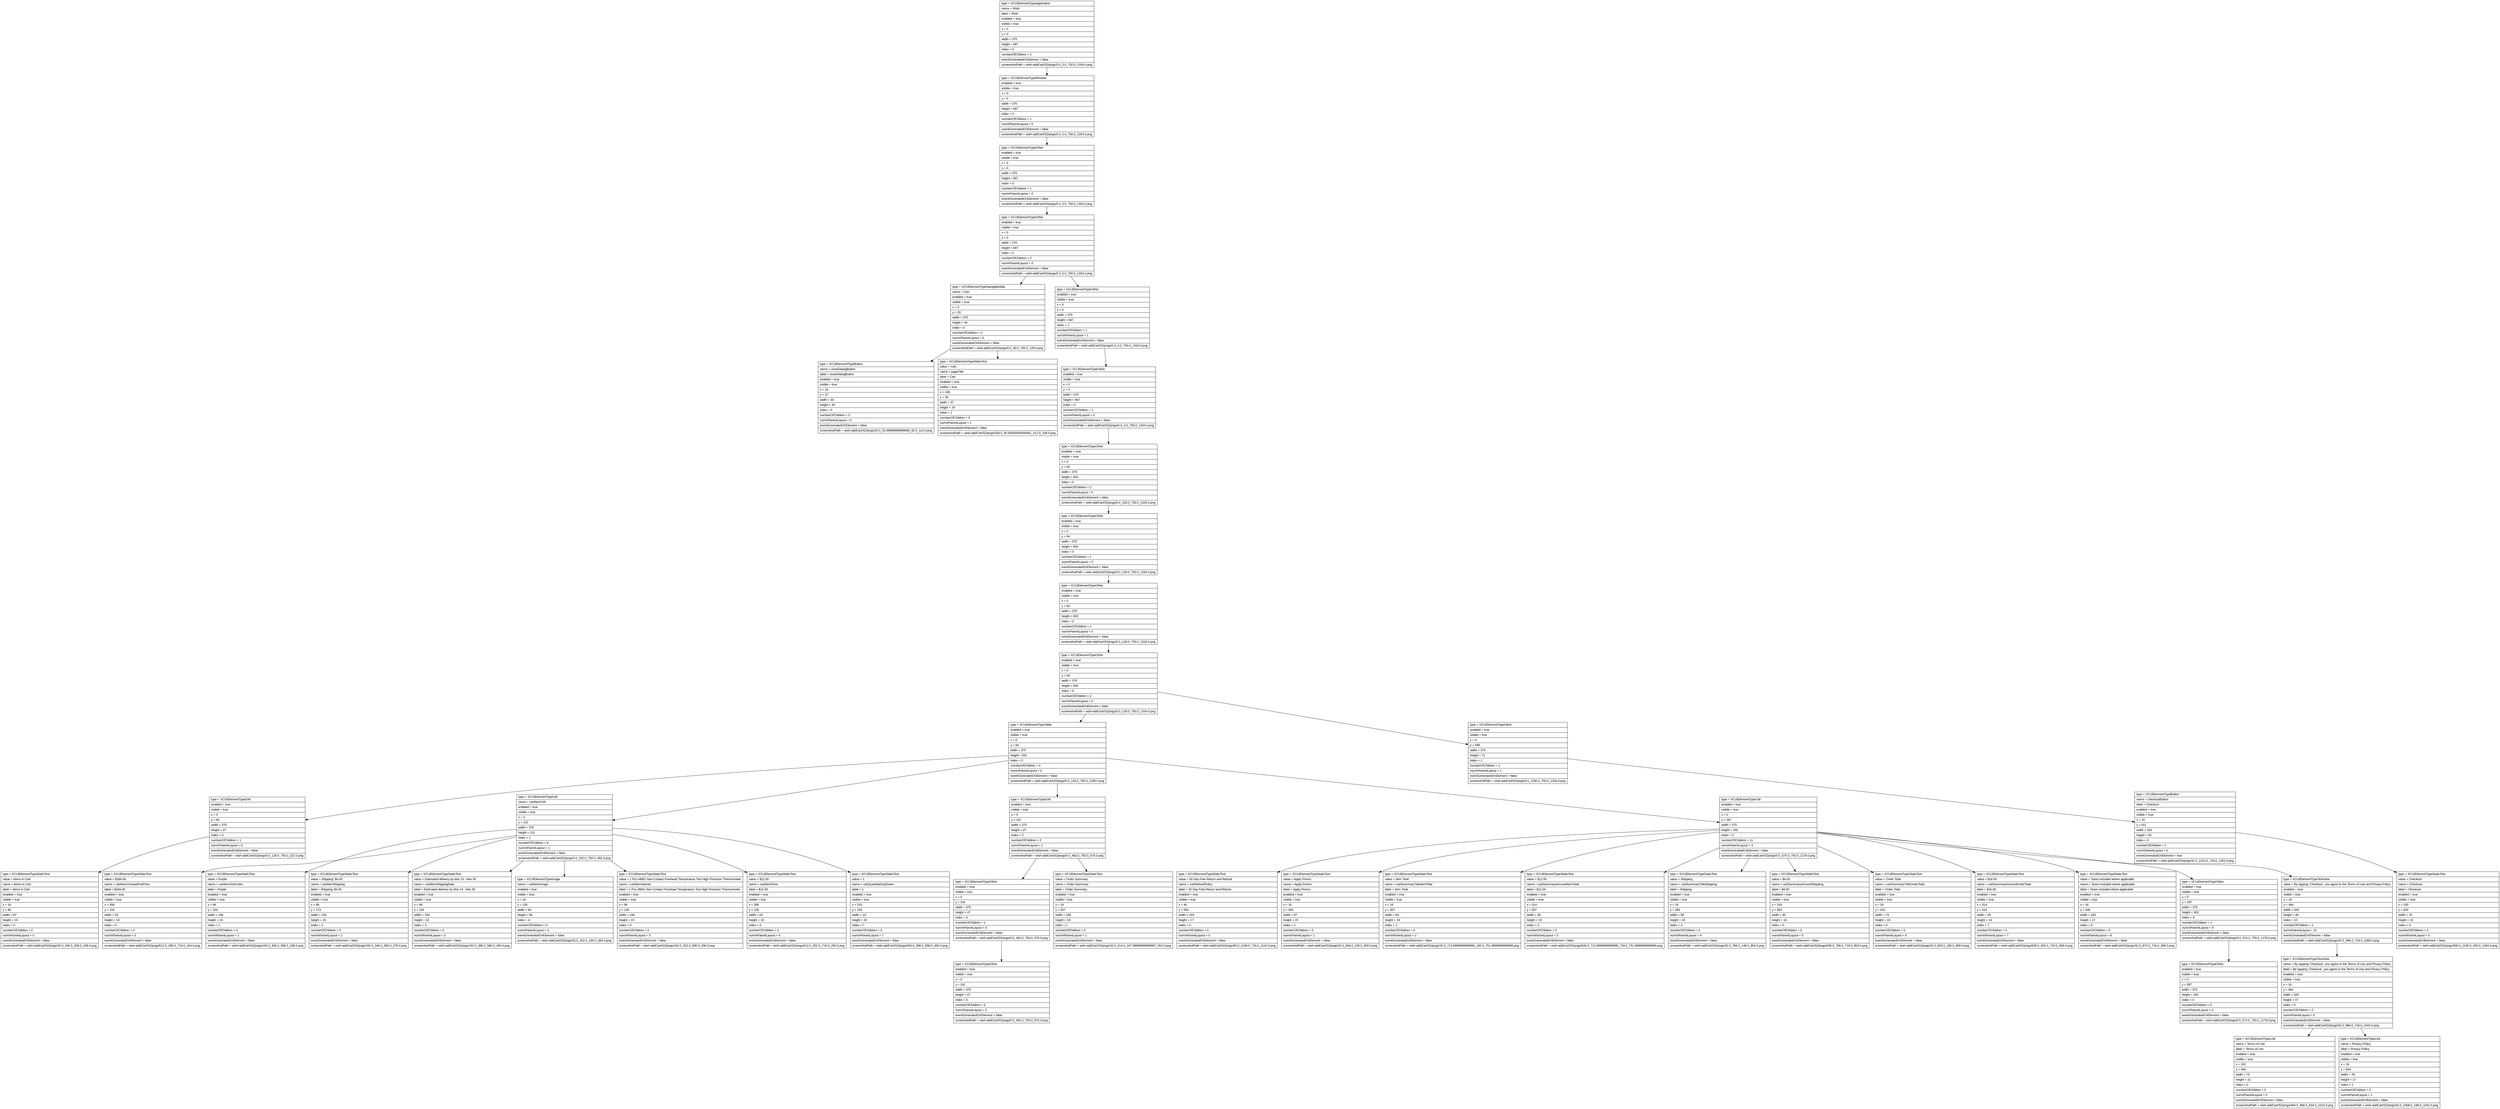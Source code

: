 digraph Layout {

	node [shape=record fontname=Arial];

	0	[label="{type = XCUIElementTypeApplication\l|name = Wish\l|label = Wish\l|enabled = true\l|visible = true\l|x = 0\l|y = 0\l|width = 375\l|height = 667\l|index = 0\l|numberOfChildren = 2\l|eventGeneratedOnElement = false \l|screenshotPath = wish-addCart/S2/pngs/0.0_0.0_750.0_1334.0.png\l}"]
	1	[label="{type = XCUIElementTypeWindow\l|enabled = true\l|visible = true\l|x = 0\l|y = 0\l|width = 375\l|height = 667\l|index = 0\l|numberOfChildren = 1\l|numInParentLayout = 0\l|eventGeneratedOnElement = false \l|screenshotPath = wish-addCart/S2/pngs/0.0_0.0_750.0_1334.0.png\l}"]
	2	[label="{type = XCUIElementTypeOther\l|enabled = true\l|visible = true\l|x = 0\l|y = 0\l|width = 375\l|height = 667\l|index = 0\l|numberOfChildren = 1\l|numInParentLayout = 0\l|eventGeneratedOnElement = false \l|screenshotPath = wish-addCart/S2/pngs/0.0_0.0_750.0_1334.0.png\l}"]
	3	[label="{type = XCUIElementTypeOther\l|enabled = true\l|visible = true\l|x = 0\l|y = 0\l|width = 375\l|height = 667\l|index = 0\l|numberOfChildren = 2\l|numInParentLayout = 0\l|eventGeneratedOnElement = false \l|screenshotPath = wish-addCart/S2/pngs/0.0_0.0_750.0_1334.0.png\l}"]
	4	[label="{type = XCUIElementTypeNavigationBar\l|name = Cart\l|enabled = true\l|visible = true\l|x = 0\l|y = 20\l|width = 375\l|height = 44\l|index = 0\l|numberOfChildren = 2\l|numInParentLayout = 0\l|eventGeneratedOnElement = false \l|screenshotPath = wish-addCart/S2/pngs/0.0_40.0_750.0_128.0.png\l}"]
	5	[label="{type = XCUIElementTypeOther\l|enabled = true\l|visible = true\l|x = 0\l|y = 0\l|width = 375\l|height = 667\l|index = 1\l|numberOfChildren = 1\l|numInParentLayout = 1\l|eventGeneratedOnElement = false \l|screenshotPath = wish-addCart/S2/pngs/0.0_0.0_750.0_1334.0.png\l}"]
	6	[label="{type = XCUIElementTypeButton\l|name = closeDialogButton\l|label = closeDialogButton\l|enabled = true\l|visible = true\l|x = 16\l|y = 27\l|width = 30\l|height = 30\l|index = 0\l|numberOfChildren = 0\l|numInParentLayout = 0\l|eventGeneratedOnElement = false \l|screenshotPath = wish-addCart/S2/pngs/32.0_53.99999999999999_92.0_114.0.png\l}"]
	7	[label="{type = XCUIElementTypeStaticText\l|value = Cart\l|name = pageTitle\l|label = Cart\l|enabled = true\l|visible = true\l|x = 169\l|y = 30\l|width = 37\l|height = 24\l|index = 1\l|numberOfChildren = 0\l|numInParentLayout = 1\l|eventGeneratedOnElement = false \l|screenshotPath = wish-addCart/S2/pngs/338.0_60.00000000000001_412.0_108.0.png\l}"]
	8	[label="{type = XCUIElementTypeOther\l|enabled = true\l|visible = true\l|x = 0\l|y = 0\l|width = 375\l|height = 667\l|index = 0\l|numberOfChildren = 1\l|numInParentLayout = 0\l|eventGeneratedOnElement = false \l|screenshotPath = wish-addCart/S2/pngs/0.0_0.0_750.0_1334.0.png\l}"]
	9	[label="{type = XCUIElementTypeOther\l|enabled = true\l|visible = true\l|x = 0\l|y = 64\l|width = 375\l|height = 603\l|index = 0\l|numberOfChildren = 2\l|numInParentLayout = 0\l|eventGeneratedOnElement = false \l|screenshotPath = wish-addCart/S2/pngs/0.0_128.0_750.0_1334.0.png\l}"]
	10	[label="{type = XCUIElementTypeOther\l|enabled = true\l|visible = true\l|x = 0\l|y = 64\l|width = 375\l|height = 603\l|index = 0\l|numberOfChildren = 1\l|numInParentLayout = 0\l|eventGeneratedOnElement = false \l|screenshotPath = wish-addCart/S2/pngs/0.0_128.0_750.0_1334.0.png\l}"]
	11	[label="{type = XCUIElementTypeOther\l|enabled = true\l|visible = true\l|x = 0\l|y = 64\l|width = 375\l|height = 603\l|index = 0\l|numberOfChildren = 1\l|numInParentLayout = 0\l|eventGeneratedOnElement = false \l|screenshotPath = wish-addCart/S2/pngs/0.0_128.0_750.0_1334.0.png\l}"]
	12	[label="{type = XCUIElementTypeOther\l|enabled = true\l|visible = true\l|x = 0\l|y = 64\l|width = 375\l|height = 603\l|index = 0\l|numberOfChildren = 2\l|numInParentLayout = 0\l|eventGeneratedOnElement = false \l|screenshotPath = wish-addCart/S2/pngs/0.0_128.0_750.0_1334.0.png\l}"]
	13	[label="{type = XCUIElementTypeTable\l|enabled = true\l|visible = true\l|x = 0\l|y = 64\l|width = 375\l|height = 531\l|index = 0\l|numberOfChildren = 4\l|numInParentLayout = 0\l|eventGeneratedOnElement = false \l|screenshotPath = wish-addCart/S2/pngs/0.0_128.0_750.0_1190.0.png\l}"]
	14	[label="{type = XCUIElementTypeOther\l|enabled = true\l|visible = true\l|x = 0\l|y = 595\l|width = 375\l|height = 72\l|index = 1\l|numberOfChildren = 1\l|numInParentLayout = 1\l|eventGeneratedOnElement = false \l|screenshotPath = wish-addCart/S2/pngs/0.0_1190.0_750.0_1334.0.png\l}"]
	15	[label="{type = XCUIElementTypeCell\l|enabled = true\l|visible = true\l|x = 0\l|y = 64\l|width = 375\l|height = 47\l|index = 0\l|numberOfChildren = 1\l|numInParentLayout = 0\l|eventGeneratedOnElement = false \l|screenshotPath = wish-addCart/S2/pngs/0.0_128.0_750.0_222.0.png\l}"]
	16	[label="{type = XCUIElementTypeCell\l|name = cartItemCell\l|enabled = true\l|visible = true\l|x = 0\l|y = 110\l|width = 375\l|height = 131\l|index = 1\l|numberOfChildren = 8\l|numInParentLayout = 1\l|eventGeneratedOnElement = false \l|screenshotPath = wish-addCart/S2/pngs/0.0_220.0_750.0_482.0.png\l}"]
	17	[label="{type = XCUIElementTypeCell\l|enabled = true\l|visible = true\l|x = 0\l|y = 241\l|width = 375\l|height = 47\l|index = 2\l|numberOfChildren = 2\l|numInParentLayout = 2\l|eventGeneratedOnElement = false \l|screenshotPath = wish-addCart/S2/pngs/0.0_482.0_750.0_576.0.png\l}"]
	18	[label="{type = XCUIElementTypeCell\l|enabled = true\l|visible = true\l|x = 0\l|y = 287\l|width = 375\l|height = 302\l|index = 3\l|numberOfChildren = 11\l|numInParentLayout = 3\l|eventGeneratedOnElement = false \l|screenshotPath = wish-addCart/S2/pngs/0.0_574.0_750.0_1178.0.png\l}"]
	19	[label="{type = XCUIElementTypeButton\l|name = checkoutButton\l|label = Checkout\l|enabled = true\l|visible = true\l|x = 16\l|y = 611\l|width = 343\l|height = 40\l|index = 0\l|numberOfChildren = 1\l|numInParentLayout = 0\l|eventGeneratedOnElement = true \l|screenshotPath = wish-addCart/S2/pngs/32.0_1222.0_718.0_1302.0.png\l}"]
	20	[label="{type = XCUIElementTypeStaticText\l|value = Items in Cart\l|name = Items in Cart\l|label = Items in Cart\l|enabled = true\l|visible = true\l|x = 16\l|y = 80\l|width = 87\l|height = 19\l|index = 0\l|numberOfChildren = 0\l|numInParentLayout = 0\l|eventGeneratedOnElement = false \l|screenshotPath = wish-addCart/S2/pngs/32.0_160.0_206.0_198.0.png\l}"]
	21	[label="{type = XCUIElementTypeStaticText\l|value = $184.00\l|name = cartItemCrossedOutPrice\l|label = $184.00\l|enabled = true\l|visible = true\l|x = 306\l|y = 153\l|width = 53\l|height = 19\l|index = 0\l|numberOfChildren = 0\l|numInParentLayout = 0\l|eventGeneratedOnElement = false \l|screenshotPath = wish-addCart/S2/pngs/612.0_306.0_718.0_344.0.png\l}"]
	22	[label="{type = XCUIElementTypeStaticText\l|value = Purple\l|name = cartItemSizeColor\l|label = Purple\l|enabled = true\l|visible = true\l|x = 96\l|y = 153\l|width = 194\l|height = 16\l|index = 1\l|numberOfChildren = 0\l|numInParentLayout = 1\l|eventGeneratedOnElement = false \l|screenshotPath = wish-addCart/S2/pngs/192.0_306.0_580.0_338.0.png\l}"]
	23	[label="{type = XCUIElementTypeStaticText\l|value = Shipping:  $4.00\l|name = cartItemShipping\l|label = Shipping:  $4.00\l|enabled = true\l|visible = true\l|x = 96\l|y = 173\l|width = 194\l|height = 16\l|index = 2\l|numberOfChildren = 0\l|numInParentLayout = 2\l|eventGeneratedOnElement = false \l|screenshotPath = wish-addCart/S2/pngs/192.0_346.0_580.0_378.0.png\l}"]
	24	[label="{type = XCUIElementTypeStaticText\l|value = Estimated delivery by Mar 14 - Mar 30\l|name = cartItemShippingDate\l|label = Estimated delivery by Mar 14 - Mar 30\l|enabled = true\l|visible = true\l|x = 96\l|y = 193\l|width = 194\l|height = 32\l|index = 3\l|numberOfChildren = 0\l|numInParentLayout = 3\l|eventGeneratedOnElement = false \l|screenshotPath = wish-addCart/S2/pngs/192.0_386.0_580.0_450.0.png\l}"]
	25	[label="{type = XCUIElementTypeImage\l|name = cartItemImage\l|enabled = true\l|visible = true\l|x = 16\l|y = 126\l|width = 64\l|height = 66\l|index = 4\l|numberOfChildren = 0\l|numInParentLayout = 4\l|eventGeneratedOnElement = false \l|screenshotPath = wish-addCart/S2/pngs/32.0_252.0_160.0_384.0.png\l}"]
	26	[label="{type = XCUIElementTypeStaticText\l|value = 1 Pcs Ht801 Non-Contact Forehead Temperature Tool High Precision Thermometer\l|name = cartItemNames\l|label = 1 Pcs Ht801 Non-Contact Forehead Temperature Tool High Precision Thermometer\l|enabled = true\l|visible = true\l|x = 96\l|y = 126\l|width = 194\l|height = 19\l|index = 5\l|numberOfChildren = 0\l|numInParentLayout = 5\l|eventGeneratedOnElement = false \l|screenshotPath = wish-addCart/S2/pngs/192.0_252.0_580.0_290.0.png\l}"]
	27	[label="{type = XCUIElementTypeStaticText\l|value = $12.00\l|name = cartItemPrice\l|label = $12.00\l|enabled = true\l|visible = true\l|x = 306\l|y = 126\l|width = 53\l|height = 19\l|index = 6\l|numberOfChildren = 0\l|numInParentLayout = 6\l|eventGeneratedOnElement = false \l|screenshotPath = wish-addCart/S2/pngs/612.0_252.0_718.0_290.0.png\l}"]
	28	[label="{type = XCUIElementTypeStaticText\l|value = 1\l|name = cartQuantityDropDown\l|label = 1\l|enabled = true\l|visible = true\l|x = 315\l|y = 193\l|width = 14\l|height = 32\l|index = 7\l|numberOfChildren = 0\l|numInParentLayout = 7\l|eventGeneratedOnElement = false \l|screenshotPath = wish-addCart/S2/pngs/630.0_386.0_658.0_450.0.png\l}"]
	29	[label="{type = XCUIElementTypeOther\l|enabled = true\l|visible = true\l|x = 0\l|y = 241\l|width = 375\l|height = 47\l|index = 0\l|numberOfChildren = 1\l|numInParentLayout = 0\l|eventGeneratedOnElement = false \l|screenshotPath = wish-addCart/S2/pngs/0.0_482.0_750.0_576.0.png\l}"]
	30	[label="{type = XCUIElementTypeStaticText\l|value = Order Summary\l|name = Order Summary\l|label = Order Summary\l|enabled = true\l|visible = true\l|x = 16\l|y = 257\l|width = 108\l|height = 19\l|index = 1\l|numberOfChildren = 0\l|numInParentLayout = 1\l|eventGeneratedOnElement = false \l|screenshotPath = wish-addCart/S2/pngs/32.0_514.0_247.99999999999997_552.0.png\l}"]
	31	[label="{type = XCUIElementTypeStaticText\l|value = 30 Day Free Return and Refund\l|name = cartRefundPolicy\l|label = 30 Day Free Return and Refund\l|enabled = true\l|visible = true\l|x = 40\l|y = 554\l|width = 319\l|height = 17\l|index = 0\l|numberOfChildren = 0\l|numInParentLayout = 0\l|eventGeneratedOnElement = false \l|screenshotPath = wish-addCart/S2/pngs/80.0_1108.0_718.0_1142.0.png\l}"]
	32	[label="{type = XCUIElementTypeStaticText\l|value = Apply Promo\l|name = Apply Promo\l|label = Apply Promo\l|enabled = true\l|visible = true\l|x = 16\l|y = 303\l|width = 97\l|height = 22\l|index = 1\l|numberOfChildren = 0\l|numInParentLayout = 1\l|eventGeneratedOnElement = false \l|screenshotPath = wish-addCart/S2/pngs/32.0_606.0_226.0_650.0.png\l}"]
	33	[label="{type = XCUIElementTypeStaticText\l|value = Item Total\l|name = cartSummaryTitleItemTotal\l|label = Item Total\l|enabled = true\l|visible = true\l|x = 16\l|y = 357\l|width = 64\l|height = 19\l|index = 2\l|numberOfChildren = 0\l|numInParentLayout = 2\l|eventGeneratedOnElement = false \l|screenshotPath = wish-addCart/S2/pngs/32.0_713.9999999999999_160.0_751.9999999999999.png\l}"]
	34	[label="{type = XCUIElementTypeStaticText\l|value = $12.00\l|name = cartSummaryAmountItemTotal\l|label = $12.00\l|enabled = true\l|visible = true\l|x = 314\l|y = 357\l|width = 45\l|height = 19\l|index = 3\l|numberOfChildren = 0\l|numInParentLayout = 3\l|eventGeneratedOnElement = false \l|screenshotPath = wish-addCart/S2/pngs/628.0_713.9999999999999_718.0_751.9999999999999.png\l}"]
	35	[label="{type = XCUIElementTypeStaticText\l|value = Shipping\l|name = cartSummaryTitleShipping\l|label = Shipping\l|enabled = true\l|visible = true\l|x = 16\l|y = 383\l|width = 58\l|height = 19\l|index = 4\l|numberOfChildren = 0\l|numInParentLayout = 4\l|eventGeneratedOnElement = false \l|screenshotPath = wish-addCart/S2/pngs/32.0_766.0_148.0_804.0.png\l}"]
	36	[label="{type = XCUIElementTypeStaticText\l|value = $4.00\l|name = cartSummaryAmountShipping\l|label = $4.00\l|enabled = true\l|visible = true\l|x = 319\l|y = 383\l|width = 40\l|height = 19\l|index = 5\l|numberOfChildren = 0\l|numInParentLayout = 5\l|eventGeneratedOnElement = false \l|screenshotPath = wish-addCart/S2/pngs/638.0_766.0_718.0_804.0.png\l}"]
	37	[label="{type = XCUIElementTypeStaticText\l|value = Order Total\l|name = cartSummaryTitleOrderTotal\l|label = Order Total\l|enabled = true\l|visible = true\l|x = 16\l|y = 410\l|width = 74\l|height = 19\l|index = 6\l|numberOfChildren = 0\l|numInParentLayout = 6\l|eventGeneratedOnElement = false \l|screenshotPath = wish-addCart/S2/pngs/32.0_820.0_180.0_858.0.png\l}"]
	38	[label="{type = XCUIElementTypeStaticText\l|value = $16.00\l|name = cartSummaryAmountOrderTotal\l|label = $16.00\l|enabled = true\l|visible = true\l|x = 314\l|y = 410\l|width = 45\l|height = 19\l|index = 7\l|numberOfChildren = 0\l|numInParentLayout = 7\l|eventGeneratedOnElement = false \l|screenshotPath = wish-addCart/S2/pngs/628.0_820.0_718.0_858.0.png\l}"]
	39	[label="{type = XCUIElementTypeStaticText\l|value = Taxes included where applicable\l|name = Taxes included where applicable\l|label = Taxes included where applicable\l|enabled = true\l|visible = true\l|x = 16\l|y = 436\l|width = 343\l|height = 17\l|index = 8\l|numberOfChildren = 0\l|numInParentLayout = 8\l|eventGeneratedOnElement = false \l|screenshotPath = wish-addCart/S2/pngs/32.0_872.0_718.0_906.0.png\l}"]
	40	[label="{type = XCUIElementTypeOther\l|enabled = true\l|visible = true\l|x = 0\l|y = 287\l|width = 375\l|height = 302\l|index = 9\l|numberOfChildren = 1\l|numInParentLayout = 9\l|eventGeneratedOnElement = false \l|screenshotPath = wish-addCart/S2/pngs/0.0_574.0_750.0_1178.0.png\l}"]
	41	[label="{type = XCUIElementTypeTextView\l|value = By tapping 'Checkout', you agree to the Terms of Use and Privacy Policy\l|enabled = true\l|visible = true\l|x = 16\l|y = 484\l|width = 343\l|height = 49\l|index = 10\l|numberOfChildren = 1\l|numInParentLayout = 10\l|eventGeneratedOnElement = false \l|screenshotPath = wish-addCart/S2/pngs/32.0_968.0_718.0_1066.0.png\l}"]
	42	[label="{type = XCUIElementTypeStaticText\l|value = Checkout\l|name = Checkout\l|label = Checkout\l|enabled = true\l|visible = true\l|x = 150\l|y = 620\l|width = 75\l|height = 22\l|index = 0\l|numberOfChildren = 0\l|numInParentLayout = 0\l|eventGeneratedOnElement = false \l|screenshotPath = wish-addCart/S2/pngs/300.0_1240.0_450.0_1284.0.png\l}"]
	43	[label="{type = XCUIElementTypeOther\l|enabled = true\l|visible = true\l|x = 0\l|y = 241\l|width = 375\l|height = 47\l|index = 0\l|numberOfChildren = 0\l|numInParentLayout = 0\l|eventGeneratedOnElement = false \l|screenshotPath = wish-addCart/S2/pngs/0.0_482.0_750.0_576.0.png\l}"]
	44	[label="{type = XCUIElementTypeOther\l|enabled = true\l|visible = true\l|x = 0\l|y = 287\l|width = 375\l|height = 302\l|index = 0\l|numberOfChildren = 0\l|numInParentLayout = 0\l|eventGeneratedOnElement = false \l|screenshotPath = wish-addCart/S2/pngs/0.0_574.0_750.0_1178.0.png\l}"]
	45	[label="{type = XCUIElementTypeTextView\l|name = By tapping 'Checkout', you agree to the Terms of Use and Privacy Policy\l|label = By tapping 'Checkout', you agree to the Terms of Use and Privacy Policy\l|enabled = true\l|visible = true\l|x = 16\l|y = 484\l|width = 343\l|height = 37\l|index = 0\l|numberOfChildren = 2\l|numInParentLayout = 0\l|eventGeneratedOnElement = false \l|screenshotPath = wish-addCart/S2/pngs/32.0_968.0_718.0_1042.0.png\l}"]
	46	[label="{type = XCUIElementTypeLink\l|name = Terms of Use\l|label = Terms of Use\l|enabled = true\l|visible = true\l|x = 242\l|y = 484\l|width = 75\l|height = 21\l|index = 0\l|numberOfChildren = 0\l|numInParentLayout = 0\l|eventGeneratedOnElement = false \l|screenshotPath = wish-addCart/S2/pngs/484.0_968.0_634.0_1010.0.png\l}"]
	47	[label="{type = XCUIElementTypeLink\l|name = Privacy Policy\l|label = Privacy Policy\l|enabled = true\l|visible = true\l|x = 16\l|y = 504\l|width = 78\l|height = 17\l|index = 1\l|numberOfChildren = 0\l|numInParentLayout = 1\l|eventGeneratedOnElement = false \l|screenshotPath = wish-addCart/S2/pngs/32.0_1008.0_188.0_1042.0.png\l}"]


	0 -> 1
	1 -> 2
	2 -> 3
	3 -> 4
	3 -> 5
	4 -> 6
	4 -> 7
	5 -> 8
	8 -> 9
	9 -> 10
	10 -> 11
	11 -> 12
	12 -> 13
	12 -> 14
	13 -> 15
	13 -> 16
	13 -> 17
	13 -> 18
	14 -> 19
	15 -> 20
	16 -> 21
	16 -> 22
	16 -> 23
	16 -> 24
	16 -> 25
	16 -> 26
	16 -> 27
	16 -> 28
	17 -> 29
	17 -> 30
	18 -> 31
	18 -> 32
	18 -> 33
	18 -> 34
	18 -> 35
	18 -> 36
	18 -> 37
	18 -> 38
	18 -> 39
	18 -> 40
	18 -> 41
	19 -> 42
	29 -> 43
	40 -> 44
	41 -> 45
	45 -> 46
	45 -> 47


}
